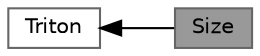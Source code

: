 digraph "Size"
{
 // LATEX_PDF_SIZE
  bgcolor="transparent";
  edge [fontname=Helvetica,fontsize=10,labelfontname=Helvetica,labelfontsize=10];
  node [fontname=Helvetica,fontsize=10,shape=box,height=0.2,width=0.4];
  rankdir=LR;
  Node1 [label="Size",height=0.2,width=0.4,color="gray40", fillcolor="grey60", style="filled", fontcolor="black",tooltip=" "];
  Node2 [label="Triton",height=0.2,width=0.4,color="grey40", fillcolor="white", style="filled",URL="$group__triton.html",tooltip=" "];
  Node2->Node1 [shape=plaintext, dir="back", style="solid"];
}
